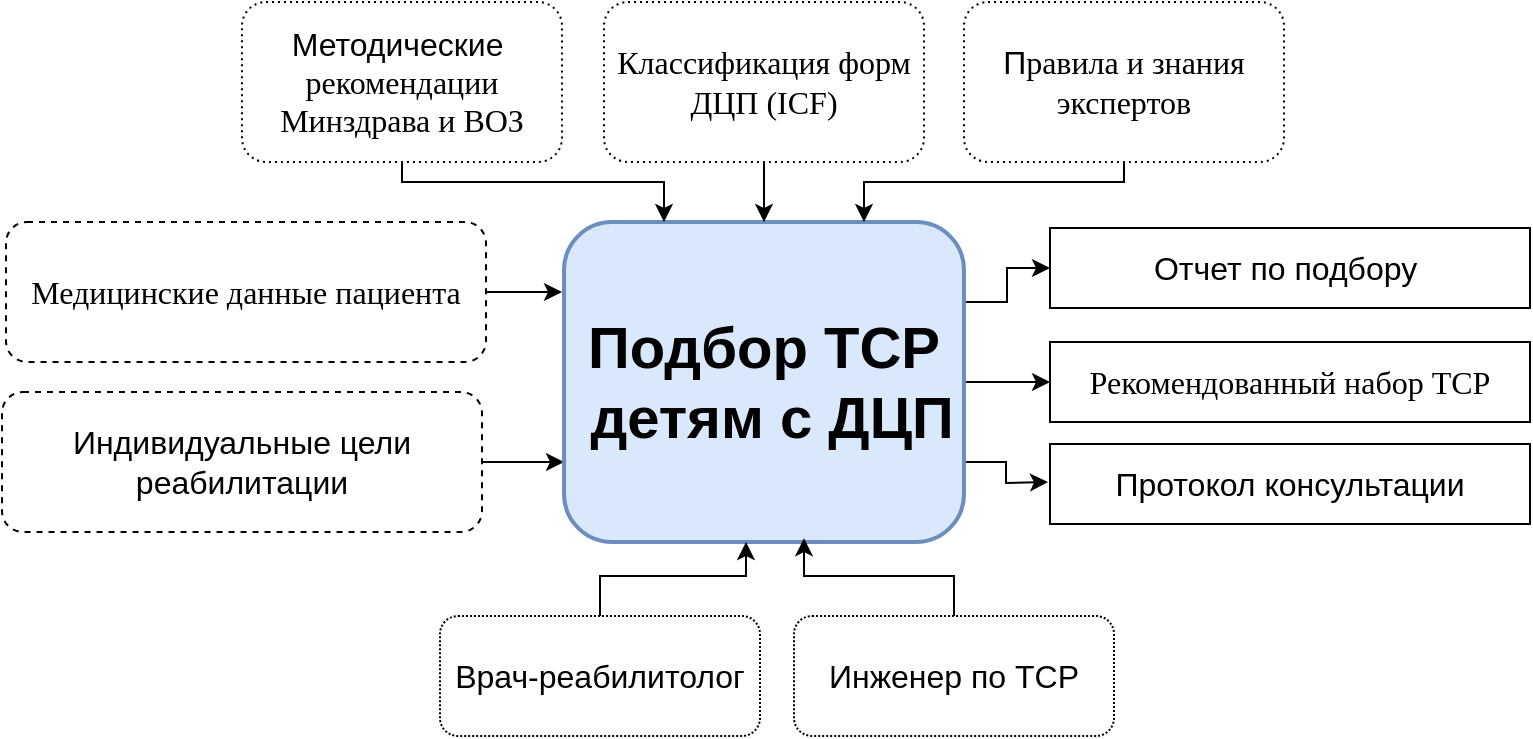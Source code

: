 <mxfile border="50" scale="3" compressed="false" locked="false" version="27.1.1">
  <diagram name="Blank" id="YmL12bMKpDGza6XwsDPr">
    <mxGraphModel dx="931" dy="571" grid="0" gridSize="10" guides="1" tooltips="1" connect="1" arrows="1" fold="1" page="0" pageScale="1" pageWidth="827" pageHeight="1169" background="none" math="1" shadow="0">
      <root>
        <mxCell id="X5NqExCQtvZxIxQ7pmgY-0" />
        <mxCell id="1" parent="X5NqExCQtvZxIxQ7pmgY-0" />
        <mxCell id="iDkN2FxSkFB0QoTPlB-i-15" style="edgeStyle=orthogonalEdgeStyle;rounded=0;orthogonalLoop=1;jettySize=auto;html=1;exitX=1;exitY=0.5;exitDx=0;exitDy=0;" edge="1" parent="1" source="iDkN2FxSkFB0QoTPlB-i-1">
          <mxGeometry relative="1" as="geometry">
            <mxPoint x="306" y="269" as="targetPoint" />
          </mxGeometry>
        </mxCell>
        <mxCell id="iDkN2FxSkFB0QoTPlB-i-1" value="&lt;div style=&quot;text-align: left;&quot;&gt;&lt;font face=&quot;Times&quot;&gt;Медицинские данные&amp;nbsp;&lt;/font&gt;&lt;span style=&quot;font-family: Times; background-color: transparent; color: light-dark(rgb(0, 0, 0), rgb(255, 255, 255));&quot;&gt;пациента&lt;/span&gt;&lt;/div&gt;" style="rounded=1;whiteSpace=wrap;html=1;fontSize=16;dashed=1;glass=0;" vertex="1" parent="1">
          <mxGeometry x="28" y="234" width="240" height="70" as="geometry" />
        </mxCell>
        <mxCell id="iDkN2FxSkFB0QoTPlB-i-19" style="edgeStyle=orthogonalEdgeStyle;rounded=0;orthogonalLoop=1;jettySize=auto;html=1;exitX=1;exitY=0.5;exitDx=0;exitDy=0;entryX=0;entryY=0.75;entryDx=0;entryDy=0;" edge="1" parent="1" source="iDkN2FxSkFB0QoTPlB-i-6" target="iDkN2FxSkFB0QoTPlB-i-10">
          <mxGeometry relative="1" as="geometry" />
        </mxCell>
        <mxCell id="iDkN2FxSkFB0QoTPlB-i-6" value="Индивидуальные цели реабилитации" style="rounded=1;whiteSpace=wrap;html=1;fontSize=16;dashed=1;" vertex="1" parent="1">
          <mxGeometry x="26" y="319" width="240" height="70" as="geometry" />
        </mxCell>
        <mxCell id="iDkN2FxSkFB0QoTPlB-i-28" style="edgeStyle=orthogonalEdgeStyle;rounded=0;orthogonalLoop=1;jettySize=auto;html=1;exitX=1;exitY=0.25;exitDx=0;exitDy=0;entryX=0;entryY=0.5;entryDx=0;entryDy=0;" edge="1" parent="1" source="iDkN2FxSkFB0QoTPlB-i-10" target="iDkN2FxSkFB0QoTPlB-i-20">
          <mxGeometry relative="1" as="geometry" />
        </mxCell>
        <mxCell id="iDkN2FxSkFB0QoTPlB-i-29" style="edgeStyle=orthogonalEdgeStyle;rounded=0;orthogonalLoop=1;jettySize=auto;html=1;exitX=1;exitY=0.75;exitDx=0;exitDy=0;" edge="1" parent="1" source="iDkN2FxSkFB0QoTPlB-i-10">
          <mxGeometry relative="1" as="geometry">
            <mxPoint x="549" y="364" as="targetPoint" />
          </mxGeometry>
        </mxCell>
        <mxCell id="iDkN2FxSkFB0QoTPlB-i-30" style="edgeStyle=orthogonalEdgeStyle;rounded=0;orthogonalLoop=1;jettySize=auto;html=1;exitX=1;exitY=0.5;exitDx=0;exitDy=0;entryX=0;entryY=0.5;entryDx=0;entryDy=0;" edge="1" parent="1" source="iDkN2FxSkFB0QoTPlB-i-10" target="iDkN2FxSkFB0QoTPlB-i-21">
          <mxGeometry relative="1" as="geometry" />
        </mxCell>
        <mxCell id="iDkN2FxSkFB0QoTPlB-i-10" value="Подбор ТСР&lt;div&gt;&amp;nbsp;детям с ДЦП&lt;/div&gt;" style="rounded=1;whiteSpace=wrap;html=1;fillColor=#dae8fc;strokeColor=#6c8ebf;fontSize=29;fontStyle=1;strokeWidth=2;" vertex="1" parent="1">
          <mxGeometry x="307" y="234" width="200" height="160" as="geometry" />
        </mxCell>
        <mxCell id="iDkN2FxSkFB0QoTPlB-i-20" value="&lt;div style=&quot;text-align: left;&quot;&gt;&lt;span style=&quot;text-align: center;&quot;&gt;Отчет по подбору&amp;nbsp;&lt;/span&gt;&lt;/div&gt;" style="rounded=0;whiteSpace=wrap;html=1;fontSize=16;" vertex="1" parent="1">
          <mxGeometry x="550" y="237" width="240" height="40" as="geometry" />
        </mxCell>
        <mxCell id="iDkN2FxSkFB0QoTPlB-i-21" value="&lt;span style=&quot;font-family: Times; text-align: left;&quot;&gt;Рекомендованный набор ТСР&lt;/span&gt;" style="rounded=0;whiteSpace=wrap;html=1;fontSize=16;" vertex="1" parent="1">
          <mxGeometry x="550" y="294" width="240" height="40" as="geometry" />
        </mxCell>
        <mxCell id="iDkN2FxSkFB0QoTPlB-i-22" value="Протокол консультации" style="rounded=0;whiteSpace=wrap;html=1;fontSize=16;" vertex="1" parent="1">
          <mxGeometry x="550" y="345" width="240" height="40" as="geometry" />
        </mxCell>
        <mxCell id="iDkN2FxSkFB0QoTPlB-i-35" style="edgeStyle=orthogonalEdgeStyle;rounded=0;orthogonalLoop=1;jettySize=auto;html=1;exitX=0.5;exitY=1;exitDx=0;exitDy=0;entryX=0.25;entryY=0;entryDx=0;entryDy=0;" edge="1" parent="1" source="iDkN2FxSkFB0QoTPlB-i-23" target="iDkN2FxSkFB0QoTPlB-i-10">
          <mxGeometry relative="1" as="geometry">
            <Array as="points">
              <mxPoint x="226" y="214" />
              <mxPoint x="357" y="214" />
            </Array>
          </mxGeometry>
        </mxCell>
        <mxCell id="iDkN2FxSkFB0QoTPlB-i-23" value="Методические&amp;nbsp;&lt;div&gt;&lt;span style=&quot;font-family: Times; text-align: start; background-color: transparent; color: light-dark(rgb(0, 0, 0), rgb(255, 255, 255));&quot;&gt;рекомендации Минздрава и ВОЗ&lt;/span&gt;&lt;/div&gt;" style="rounded=1;whiteSpace=wrap;html=1;fontSize=16;dashed=1;dashPattern=1 2;" vertex="1" parent="1">
          <mxGeometry x="146" y="124" width="160" height="80" as="geometry" />
        </mxCell>
        <mxCell id="iDkN2FxSkFB0QoTPlB-i-33" style="edgeStyle=orthogonalEdgeStyle;rounded=0;orthogonalLoop=1;jettySize=auto;html=1;exitX=0.5;exitY=1;exitDx=0;exitDy=0;entryX=0.5;entryY=0;entryDx=0;entryDy=0;" edge="1" parent="1" source="iDkN2FxSkFB0QoTPlB-i-24" target="iDkN2FxSkFB0QoTPlB-i-10">
          <mxGeometry relative="1" as="geometry" />
        </mxCell>
        <mxCell id="iDkN2FxSkFB0QoTPlB-i-24" value="&lt;span style=&quot;font-family: Times; text-align: start; background-color: transparent; color: light-dark(rgb(0, 0, 0), rgb(255, 255, 255));&quot;&gt;Классификация форм ДЦП (ICF)&lt;/span&gt;" style="rounded=1;whiteSpace=wrap;html=1;fontSize=16;dashed=1;dashPattern=1 2;" vertex="1" parent="1">
          <mxGeometry x="327" y="124" width="160" height="80" as="geometry" />
        </mxCell>
        <mxCell id="iDkN2FxSkFB0QoTPlB-i-26" value="Врач-реабилитолог" style="rounded=1;whiteSpace=wrap;html=1;fontSize=16;dashed=1;dashPattern=1 1;" vertex="1" parent="1">
          <mxGeometry x="245" y="431" width="160" height="60" as="geometry" />
        </mxCell>
        <mxCell id="iDkN2FxSkFB0QoTPlB-i-27" value="Инженер по ТСР" style="rounded=1;whiteSpace=wrap;html=1;fontSize=16;dashed=1;dashPattern=1 1;" vertex="1" parent="1">
          <mxGeometry x="422" y="431" width="160" height="60" as="geometry" />
        </mxCell>
        <mxCell id="iDkN2FxSkFB0QoTPlB-i-34" style="edgeStyle=orthogonalEdgeStyle;rounded=0;orthogonalLoop=1;jettySize=auto;html=1;exitX=0.5;exitY=1;exitDx=0;exitDy=0;entryX=0.75;entryY=0;entryDx=0;entryDy=0;" edge="1" parent="1" source="iDkN2FxSkFB0QoTPlB-i-25" target="iDkN2FxSkFB0QoTPlB-i-10">
          <mxGeometry relative="1" as="geometry">
            <Array as="points">
              <mxPoint x="587" y="214" />
              <mxPoint x="457" y="214" />
            </Array>
          </mxGeometry>
        </mxCell>
        <mxCell id="iDkN2FxSkFB0QoTPlB-i-25" value="П&lt;span style=&quot;font-family: Times; text-align: start; background-color: transparent; color: light-dark(rgb(0, 0, 0), rgb(255, 255, 255));&quot;&gt;равила и знания экспертов&lt;/span&gt;" style="rounded=1;whiteSpace=wrap;html=1;fontSize=16;dashed=1;dashPattern=1 2;" vertex="1" parent="1">
          <mxGeometry x="507" y="124" width="160" height="80" as="geometry" />
        </mxCell>
        <mxCell id="iDkN2FxSkFB0QoTPlB-i-36" style="edgeStyle=orthogonalEdgeStyle;rounded=0;orthogonalLoop=1;jettySize=auto;html=1;exitX=0.5;exitY=0;exitDx=0;exitDy=0;entryX=0.455;entryY=1;entryDx=0;entryDy=0;entryPerimeter=0;" edge="1" parent="1" source="iDkN2FxSkFB0QoTPlB-i-26" target="iDkN2FxSkFB0QoTPlB-i-10">
          <mxGeometry relative="1" as="geometry" />
        </mxCell>
        <mxCell id="iDkN2FxSkFB0QoTPlB-i-37" style="edgeStyle=orthogonalEdgeStyle;rounded=0;orthogonalLoop=1;jettySize=auto;html=1;exitX=0.5;exitY=0;exitDx=0;exitDy=0;entryX=0.6;entryY=0.988;entryDx=0;entryDy=0;entryPerimeter=0;" edge="1" parent="1" source="iDkN2FxSkFB0QoTPlB-i-27" target="iDkN2FxSkFB0QoTPlB-i-10">
          <mxGeometry relative="1" as="geometry" />
        </mxCell>
      </root>
    </mxGraphModel>
  </diagram>
</mxfile>
